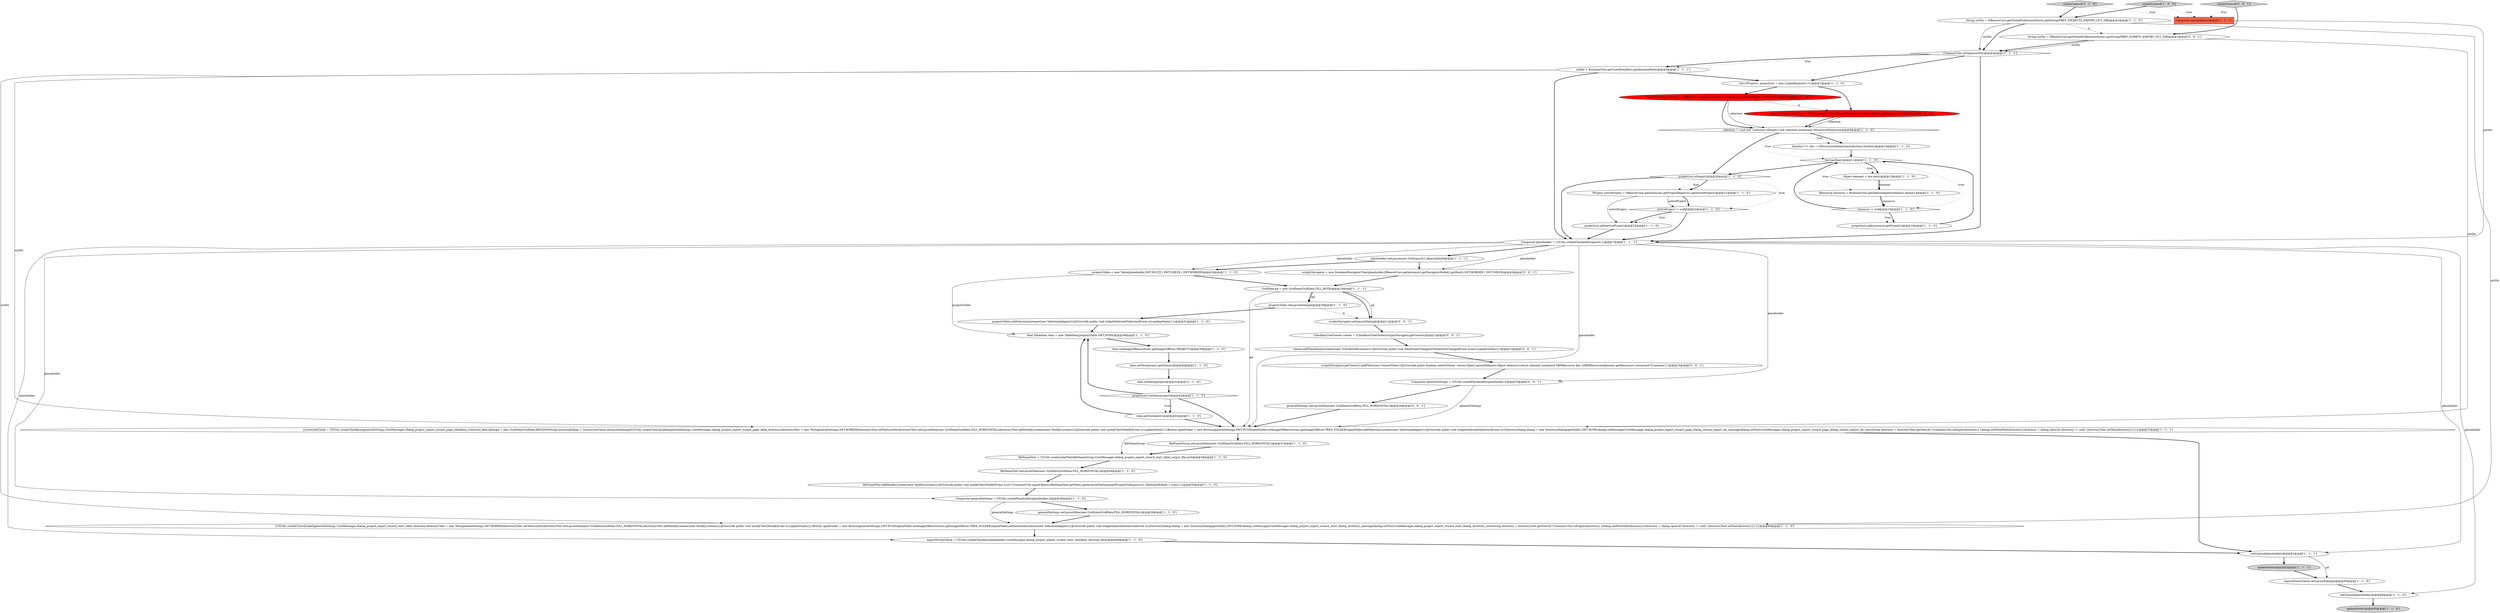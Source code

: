 digraph {
1 [style = filled, label = "exportDriverCheck = UIUtils.createCheckbox(placeholder,CoreMessages.dialog_project_export_wizard_start_checkbox_libraries,false)@@@90@@@['1', '1', '0']", fillcolor = white, shape = ellipse image = "AAA0AAABBB1BBB"];
53 [style = filled, label = "generalSettings.setLayoutData(new GridData(GridData.FILL_HORIZONTAL))@@@26@@@['0', '0', '1']", fillcolor = white, shape = ellipse image = "AAA0AAABBB3BBB"];
19 [style = filled, label = "{overwriteCheck = UIUtils.createCheckbox(generalSettings,CoreMessages.dialog_project_export_wizard_page_checkbox_overwrite_files,false)gd = new GridData(GridData.BEGINNING)gd.horizontalSpan = 3overwriteCheck.setLayoutData(gd)UIUtils.createControlLabel(generalSettings,CoreMessages.dialog_project_export_wizard_page_label_directory)directoryText = new Text(generalSettings,SWT.BORDER)directoryText.setText(outDir)directoryText.setLayoutData(new GridData(GridData.FILL_HORIZONTAL))directoryText.addModifyListener(new ModifyListener(){@Override public void modifyText(ModifyEvent e){updateState()}})Button openFolder = new Button(generalSettings,SWT.PUSH)openFolder.setImage(DBeaverIcons.getImage(DBIcon.TREE_FOLDER))openFolder.addSelectionListener(new SelectionAdapter(){@Override public void widgetSelected(SelectionEvent e){DirectoryDialog dialog = new DirectoryDialog(getShell(),SWT.NONE)dialog.setMessage(CoreMessages.dialog_project_export_wizard_page_dialog_choose_export_dir_message)dialog.setText(CoreMessages.dialog_project_export_wizard_page_dialog_choose_export_dir_text)String directory = directoryText.getText()if (!CommonUtils.isEmpty(directory)) {dialog.setFilterPath(directory)}directory = dialog.open()if (directory != null) {directoryText.setText(directory)}}})}@@@27@@@['1', '1', '1']", fillcolor = white, shape = ellipse image = "AAA0AAABBB1BBB"];
13 [style = filled, label = "generalSettings.setLayoutData(new GridData(GridData.FILL_HORIZONTAL))@@@59@@@['1', '1', '0']", fillcolor = white, shape = ellipse image = "AAA0AAABBB1BBB"];
15 [style = filled, label = "final ISelection selection = DBeaverUI.getActiveWorkbenchWindow().getActivePage().getSelection()@@@8@@@['1', '0', '0']", fillcolor = red, shape = ellipse image = "AAA1AAABBB1BBB"];
43 [style = filled, label = "projectList.isEmpty()@@@20@@@['1', '1', '0']", fillcolor = white, shape = diamond image = "AAA0AAABBB1BBB"];
14 [style = filled, label = "String outDir = DBeaverCore.getGlobalPreferenceStore().getString(PREF_PROJECTS_EXPORT_OUT_DIR)@@@3@@@['1', '1', '0']", fillcolor = white, shape = ellipse image = "AAA0AAABBB1BBB"];
54 [style = filled, label = "scriptsNavigator.getViewer().addFilter(new ViewerFilter(){@Override public boolean select(Viewer viewer,Object parentElement,Object element){return element instanceof DBNResource && ((DBNResource)element).getResource() instanceof IContainer}})@@@19@@@['0', '0', '1']", fillcolor = white, shape = ellipse image = "AAA0AAABBB3BBB"];
0 [style = filled, label = "projectsTable.addSelectionListener(new SelectionAdapter(){@Override public void widgetSelected(SelectionEvent e){updateState()}})@@@31@@@['1', '1', '0']", fillcolor = white, shape = ellipse image = "AAA0AAABBB1BBB"];
12 [style = filled, label = "exportDriverCheck.setLayoutData(gd)@@@93@@@['1', '1', '0']", fillcolor = white, shape = ellipse image = "AAA0AAABBB1BBB"];
22 [style = filled, label = "Composite generalSettings = UIUtils.createPlaceholder(placeholder,3)@@@58@@@['1', '1', '0']", fillcolor = white, shape = ellipse image = "AAA0AAABBB1BBB"];
4 [style = filled, label = "Set<IProject> projectList = new LinkedHashSet<>()@@@7@@@['1', '1', '0']", fillcolor = white, shape = ellipse image = "AAA0AAABBB1BBB"];
42 [style = filled, label = "projectList.add(activeProject)@@@23@@@['1', '1', '0']", fillcolor = white, shape = ellipse image = "AAA0AAABBB1BBB"];
6 [style = filled, label = "item.setImage(DBeaverIcons.getImage(DBIcon.PROJECT))@@@39@@@['1', '1', '0']", fillcolor = white, shape = ellipse image = "AAA0AAABBB1BBB"];
30 [style = filled, label = "updateState()@@@95@@@['1', '1', '0']", fillcolor = lightgray, shape = ellipse image = "AAA0AAABBB1BBB"];
32 [style = filled, label = "fileNameGroup.setLayoutData(new GridData(GridData.FILL_HORIZONTAL))@@@47@@@['1', '1', '0']", fillcolor = white, shape = ellipse image = "AAA0AAABBB1BBB"];
46 [style = filled, label = "viewer.addCheckStateListener(new ICheckStateListener(){@Override public void checkStateChanged(CheckStateChangedEvent event){updateState()}})@@@13@@@['0', '0', '1']", fillcolor = white, shape = ellipse image = "AAA0AAABBB3BBB"];
9 [style = filled, label = "IProject activeProject = DBeaverCore.getInstance().getProjectRegistry().getActiveProject()@@@21@@@['1', '1', '0']", fillcolor = white, shape = ellipse image = "AAA0AAABBB1BBB"];
52 [style = filled, label = "CheckboxTreeViewer viewer = (CheckboxTreeViewer)scriptsNavigator.getViewer()@@@12@@@['0', '0', '1']", fillcolor = white, shape = ellipse image = "AAA0AAABBB3BBB"];
16 [style = filled, label = "Composite placeholder = UIUtils.createPlaceholder(parent,1)@@@7@@@['1', '1', '1']", fillcolor = white, shape = ellipse image = "AAA0AAABBB1BBB"];
47 [style = filled, label = "createControl['0', '0', '1']", fillcolor = lightgray, shape = diamond image = "AAA0AAABBB3BBB"];
48 [style = filled, label = "String outDir = DBeaverCore.getGlobalPreferenceStore().getString(PREF_SCRIPTS_EXPORT_OUT_DIR)@@@3@@@['0', '0', '1']", fillcolor = white, shape = ellipse image = "AAA0AAABBB3BBB"];
40 [style = filled, label = "GridData gd = new GridData(GridData.FILL_BOTH)@@@10@@@['1', '1', '1']", fillcolor = white, shape = ellipse image = "AAA0AAABBB1BBB"];
36 [style = filled, label = "createControl['1', '0', '0']", fillcolor = lightgray, shape = diamond image = "AAA0AAABBB1BBB"];
49 [style = filled, label = "scriptsNavigator = new DatabaseNavigatorTree(placeholder,DBeaverCore.getInstance().getNavigatorModel().getRoot(),SWT.BORDER | SWT.CHECK)@@@9@@@['0', '0', '1']", fillcolor = white, shape = ellipse image = "AAA0AAABBB3BBB"];
33 [style = filled, label = "fileNameText = UIUtils.createLabelText(fileNameGroup,CoreMessages.dialog_project_export_wizard_start_label_output_file,null)@@@48@@@['1', '1', '0']", fillcolor = white, shape = ellipse image = "AAA0AAABBB1BBB"];
20 [style = filled, label = "selection != null && !selection.isEmpty() && selection instanceof IStructuredSelection@@@9@@@['1', '1', '0']", fillcolor = white, shape = diamond image = "AAA0AAABBB1BBB"];
27 [style = filled, label = "placeholder.setLayout(new GridLayout(1,false))@@@8@@@['1', '1', '1']", fillcolor = white, shape = ellipse image = "AAA0AAABBB1BBB"];
7 [style = filled, label = "outDir = RuntimeUtils.getUserHomeDir().getAbsolutePath()@@@5@@@['1', '1', '1']", fillcolor = white, shape = ellipse image = "AAA0AAABBB1BBB"];
34 [style = filled, label = "projectList.contains(project)@@@42@@@['1', '1', '0']", fillcolor = white, shape = diamond image = "AAA0AAABBB1BBB"];
45 [style = filled, label = "createControl['0', '1', '0']", fillcolor = lightgray, shape = diamond image = "AAA0AAABBB2BBB"];
2 [style = filled, label = "fileNameText.setLayoutData(new GridData(GridData.FILL_HORIZONTAL))@@@49@@@['1', '1', '0']", fillcolor = white, shape = ellipse image = "AAA0AAABBB1BBB"];
11 [style = filled, label = "item.setChecked(true)@@@43@@@['1', '1', '0']", fillcolor = white, shape = ellipse image = "AAA0AAABBB1BBB"];
17 [style = filled, label = "{UIUtils.createControlLabel(generalSettings,CoreMessages.dialog_project_export_wizard_start_label_directory)directoryText = new Text(generalSettings,SWT.BORDER)directoryText.setText(outDir)directoryText.setLayoutData(new GridData(GridData.FILL_HORIZONTAL))directoryText.addModifyListener(new ModifyListener(){@Override public void modifyText(ModifyEvent e){updateState()}})Button openFolder = new Button(generalSettings,SWT.PUSH)openFolder.setImage(DBeaverIcons.getImage(DBIcon.TREE_FOLDER))openFolder.addSelectionListener(new SelectionAdapter(){@Override public void widgetSelected(SelectionEvent e){DirectoryDialog dialog = new DirectoryDialog(getShell(),SWT.NONE)dialog.setMessage(CoreMessages.dialog_project_export_wizard_start_dialog_directory_message)dialog.setText(CoreMessages.dialog_project_export_wizard_start_dialog_directory_text)String directory = directoryText.getText()if (!CommonUtils.isEmpty(directory)) {dialog.setFilterPath(directory)}directory = dialog.open()if (directory != null) {directoryText.setText(directory)}}})}@@@60@@@['1', '1', '0']", fillcolor = white, shape = ellipse image = "AAA0AAABBB1BBB"];
18 [style = filled, label = "Object element = iter.next()@@@13@@@['1', '1', '0']", fillcolor = white, shape = ellipse image = "AAA0AAABBB1BBB"];
26 [style = filled, label = "projectsTable = new Table(placeholder,SWT.MULTI | SWT.CHECK | SWT.BORDER)@@@28@@@['1', '1', '0']", fillcolor = white, shape = ellipse image = "AAA0AAABBB1BBB"];
50 [style = filled, label = "scriptsNavigator.setLayoutData(gd)@@@11@@@['0', '0', '1']", fillcolor = white, shape = ellipse image = "AAA0AAABBB3BBB"];
41 [style = filled, label = "projectsTable.setLayoutData(gd)@@@30@@@['1', '1', '0']", fillcolor = white, shape = ellipse image = "AAA0AAABBB1BBB"];
38 [style = filled, label = "item.setText(project.getName())@@@40@@@['1', '1', '0']", fillcolor = white, shape = ellipse image = "AAA0AAABBB1BBB"];
8 [style = filled, label = "updateState()@@@62@@@['1', '1', '1']", fillcolor = lightgray, shape = ellipse image = "AAA0AAABBB1BBB"];
25 [style = filled, label = "iter.hasNext()@@@11@@@['1', '1', '0']", fillcolor = white, shape = diamond image = "AAA0AAABBB1BBB"];
5 [style = filled, label = "resource != null@@@15@@@['1', '1', '0']", fillcolor = white, shape = diamond image = "AAA0AAABBB1BBB"];
28 [style = filled, label = "item.setData(project)@@@41@@@['1', '1', '0']", fillcolor = white, shape = ellipse image = "AAA0AAABBB1BBB"];
31 [style = filled, label = "activeProject != null@@@22@@@['1', '1', '0']", fillcolor = white, shape = diamond image = "AAA0AAABBB1BBB"];
10 [style = filled, label = "final TableItem item = new TableItem(projectsTable,SWT.NONE)@@@38@@@['1', '1', '0']", fillcolor = white, shape = ellipse image = "AAA0AAABBB1BBB"];
23 [style = filled, label = "CommonUtils.isEmpty(outDir)@@@4@@@['1', '1', '1']", fillcolor = white, shape = diamond image = "AAA0AAABBB1BBB"];
44 [style = filled, label = "final ISelection selection = UIUtils.getActiveWorkbenchWindow().getActivePage().getSelection()@@@8@@@['0', '1', '0']", fillcolor = red, shape = ellipse image = "AAA1AAABBB2BBB"];
39 [style = filled, label = "setControl(placeholder)@@@94@@@['1', '1', '0']", fillcolor = white, shape = ellipse image = "AAA0AAABBB1BBB"];
51 [style = filled, label = "Composite generalSettings = UIUtils.createPlaceholder(placeholder,3)@@@25@@@['0', '0', '1']", fillcolor = white, shape = ellipse image = "AAA0AAABBB3BBB"];
29 [style = filled, label = "fileNameText.addModifyListener(new ModifyListener(){@Override public void modifyText(ModifyEvent e){if (!CommonUtils.equalObjects(fileNameText.getText(),getArchiveFileName(getProjectsToExport()))) {fileNameEdited = true}}})@@@50@@@['1', '1', '0']", fillcolor = white, shape = ellipse image = "AAA0AAABBB1BBB"];
24 [style = filled, label = "IResource resource = RuntimeUtils.getObjectAdapter(element,)@@@14@@@['1', '1', '0']", fillcolor = white, shape = ellipse image = "AAA0AAABBB1BBB"];
21 [style = filled, label = "projectList.add(resource.getProject())@@@16@@@['1', '1', '0']", fillcolor = white, shape = ellipse image = "AAA0AAABBB1BBB"];
35 [style = filled, label = "Composite parent@@@2@@@['1', '1', '1']", fillcolor = tomato, shape = box image = "AAA0AAABBB1BBB"];
3 [style = filled, label = "setControl(placeholder)@@@61@@@['1', '1', '1']", fillcolor = white, shape = ellipse image = "AAA0AAABBB1BBB"];
37 [style = filled, label = "Iterator<?> iter = ((IStructuredSelection)selection).iterator()@@@10@@@['1', '1', '0']", fillcolor = white, shape = ellipse image = "AAA0AAABBB1BBB"];
7->19 [style = solid, label="outDir"];
41->0 [style = bold, label=""];
24->5 [style = solid, label="resource"];
16->3 [style = solid, label="placeholder"];
18->24 [style = solid, label="element"];
14->23 [style = solid, label="outDir"];
16->26 [style = solid, label="placeholder"];
4->15 [style = bold, label=""];
26->10 [style = solid, label="projectsTable"];
51->53 [style = bold, label=""];
25->43 [style = bold, label=""];
26->40 [style = bold, label=""];
27->49 [style = bold, label=""];
4->44 [style = bold, label=""];
16->22 [style = solid, label="placeholder"];
25->18 [style = dotted, label="true"];
31->42 [style = dotted, label="true"];
53->19 [style = bold, label=""];
16->39 [style = solid, label="placeholder"];
13->17 [style = bold, label=""];
46->54 [style = bold, label=""];
15->20 [style = bold, label=""];
7->16 [style = bold, label=""];
20->37 [style = bold, label=""];
20->43 [style = bold, label=""];
49->40 [style = bold, label=""];
44->20 [style = solid, label="selection"];
19->3 [style = bold, label=""];
22->13 [style = bold, label=""];
7->17 [style = solid, label="outDir"];
43->16 [style = bold, label=""];
40->50 [style = bold, label=""];
40->19 [style = solid, label="gd"];
22->17 [style = solid, label="generalSettings"];
34->19 [style = bold, label=""];
40->50 [style = solid, label="gd"];
38->28 [style = bold, label=""];
47->48 [style = bold, label=""];
43->9 [style = dotted, label="true"];
21->25 [style = bold, label=""];
36->14 [style = bold, label=""];
5->25 [style = bold, label=""];
24->5 [style = bold, label=""];
5->21 [style = bold, label=""];
25->5 [style = dotted, label="true"];
6->38 [style = bold, label=""];
45->14 [style = bold, label=""];
44->20 [style = bold, label=""];
23->7 [style = bold, label=""];
27->26 [style = bold, label=""];
18->24 [style = bold, label=""];
20->25 [style = dotted, label="true"];
52->46 [style = bold, label=""];
16->27 [style = bold, label=""];
17->1 [style = bold, label=""];
9->31 [style = bold, label=""];
37->25 [style = bold, label=""];
34->11 [style = dotted, label="true"];
25->18 [style = bold, label=""];
1->3 [style = bold, label=""];
42->16 [style = bold, label=""];
25->24 [style = dotted, label="true"];
7->4 [style = bold, label=""];
23->7 [style = dotted, label="true"];
43->9 [style = bold, label=""];
10->6 [style = bold, label=""];
16->19 [style = solid, label="placeholder"];
32->33 [style = bold, label=""];
16->49 [style = solid, label="placeholder"];
31->42 [style = bold, label=""];
48->23 [style = bold, label=""];
20->37 [style = dotted, label="true"];
19->32 [style = bold, label=""];
14->23 [style = bold, label=""];
51->19 [style = solid, label="generalSettings"];
11->10 [style = bold, label=""];
3->8 [style = bold, label=""];
3->12 [style = solid, label="gd"];
5->21 [style = dotted, label="true"];
35->16 [style = solid, label="parent"];
12->39 [style = bold, label=""];
9->31 [style = solid, label="activeProject"];
8->12 [style = bold, label=""];
33->2 [style = bold, label=""];
41->50 [style = dashed, label="0"];
54->51 [style = bold, label=""];
16->1 [style = solid, label="placeholder"];
48->23 [style = solid, label="outDir"];
23->16 [style = bold, label=""];
19->33 [style = solid, label="fileNameGroup"];
9->42 [style = solid, label="activeProject"];
28->34 [style = bold, label=""];
31->16 [style = bold, label=""];
14->48 [style = dashed, label="0"];
23->4 [style = bold, label=""];
15->44 [style = dashed, label="0"];
40->41 [style = solid, label="gd"];
11->19 [style = bold, label=""];
34->10 [style = bold, label=""];
50->52 [style = bold, label=""];
34->11 [style = bold, label=""];
39->30 [style = bold, label=""];
0->10 [style = bold, label=""];
14->17 [style = solid, label="outDir"];
15->20 [style = solid, label="selection"];
47->35 [style = dotted, label="true"];
48->19 [style = solid, label="outDir"];
45->35 [style = dotted, label="true"];
40->41 [style = bold, label=""];
43->31 [style = dotted, label="true"];
29->22 [style = bold, label=""];
36->35 [style = dotted, label="true"];
2->29 [style = bold, label=""];
16->51 [style = solid, label="placeholder"];
}
